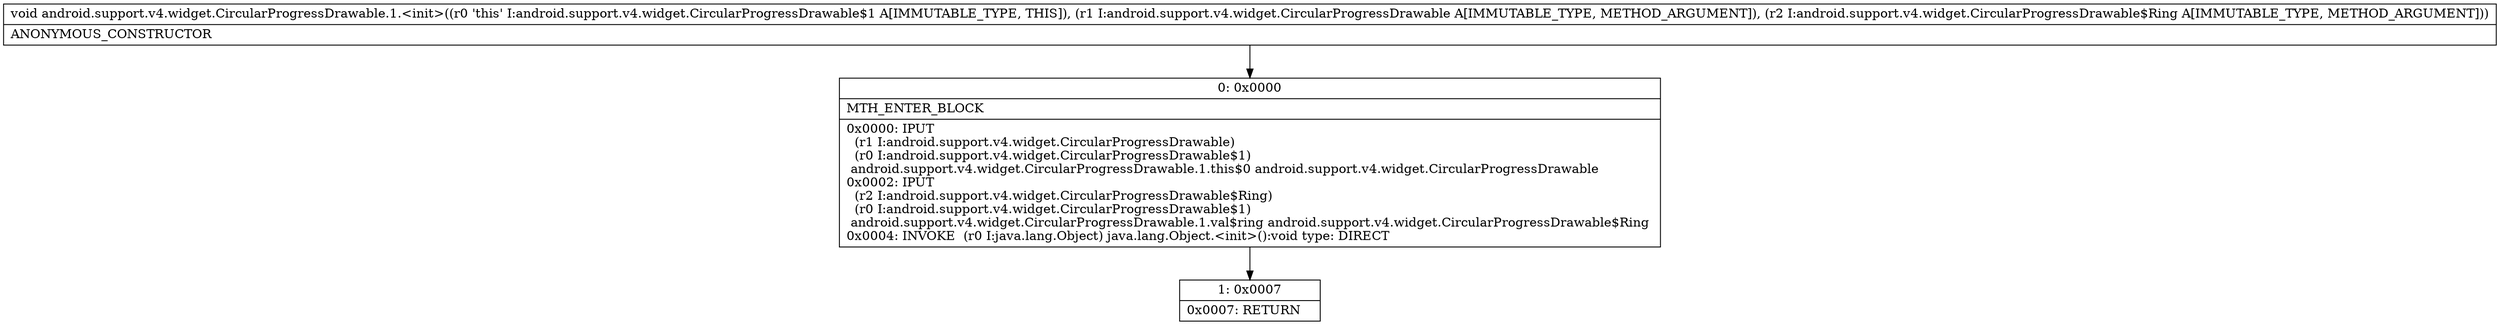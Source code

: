 digraph "CFG forandroid.support.v4.widget.CircularProgressDrawable.1.\<init\>(Landroid\/support\/v4\/widget\/CircularProgressDrawable;Landroid\/support\/v4\/widget\/CircularProgressDrawable$Ring;)V" {
Node_0 [shape=record,label="{0\:\ 0x0000|MTH_ENTER_BLOCK\l|0x0000: IPUT  \l  (r1 I:android.support.v4.widget.CircularProgressDrawable)\l  (r0 I:android.support.v4.widget.CircularProgressDrawable$1)\l android.support.v4.widget.CircularProgressDrawable.1.this$0 android.support.v4.widget.CircularProgressDrawable \l0x0002: IPUT  \l  (r2 I:android.support.v4.widget.CircularProgressDrawable$Ring)\l  (r0 I:android.support.v4.widget.CircularProgressDrawable$1)\l android.support.v4.widget.CircularProgressDrawable.1.val$ring android.support.v4.widget.CircularProgressDrawable$Ring \l0x0004: INVOKE  (r0 I:java.lang.Object) java.lang.Object.\<init\>():void type: DIRECT \l}"];
Node_1 [shape=record,label="{1\:\ 0x0007|0x0007: RETURN   \l}"];
MethodNode[shape=record,label="{void android.support.v4.widget.CircularProgressDrawable.1.\<init\>((r0 'this' I:android.support.v4.widget.CircularProgressDrawable$1 A[IMMUTABLE_TYPE, THIS]), (r1 I:android.support.v4.widget.CircularProgressDrawable A[IMMUTABLE_TYPE, METHOD_ARGUMENT]), (r2 I:android.support.v4.widget.CircularProgressDrawable$Ring A[IMMUTABLE_TYPE, METHOD_ARGUMENT]))  | ANONYMOUS_CONSTRUCTOR\l}"];
MethodNode -> Node_0;
Node_0 -> Node_1;
}

